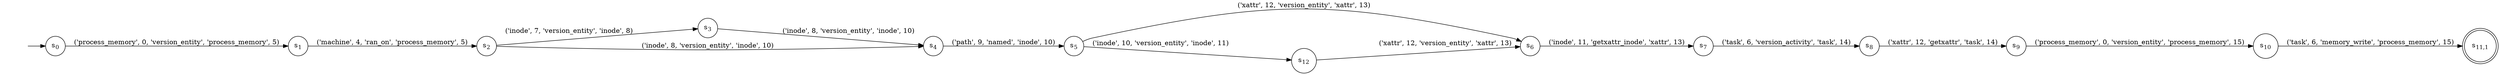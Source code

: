 digraph DFA {
    rankdir = LR;
    I [style = invis];
    I -> S0;
    S0 [label = <s<sub>0</sub>>, shape = circle];
    S1 [label = <s<sub>1</sub>>, shape = circle];
    S2 [label = <s<sub>2</sub>>, shape = circle];
    S3 [label = <s<sub>3</sub>>, shape = circle];
    S4 [label = <s<sub>4</sub>>, shape = circle];
    S5 [label = <s<sub>5</sub>>, shape = circle];
    S6 [label = <s<sub>6</sub>>, shape = circle];
    S7 [label = <s<sub>7</sub>>, shape = circle];
    S8 [label = <s<sub>8</sub>>, shape = circle];
    S9 [label = <s<sub>9</sub>>, shape = circle];
    S10 [label = <s<sub>10</sub>>, shape = circle];
    S11 [label = <s<sub>11,1</sub>>, shape = circle, peripheries = 2];
    S10 -> S11 [label = "('task', 6, 'memory_write', 'process_memory', 15)"];
    S9 -> S10 [label = "('process_memory', 0, 'version_entity', 'process_memory', 15)"];
    S8 -> S9 [label = "('xattr', 12, 'getxattr', 'task', 14)"];
    S7 -> S8 [label = "('task', 6, 'version_activity', 'task', 14)"];
    S6 -> S7 [label = "('inode', 11, 'getxattr_inode', 'xattr', 13)"];
    S5 -> S6 [label = "('xattr', 12, 'version_entity', 'xattr', 13)"];
    S12 [label = <s<sub>12</sub>>, shape = circle];
    S12 -> S6 [label = "('xattr', 12, 'version_entity', 'xattr', 13)"];
    S5 -> S12 [label = "('inode', 10, 'version_entity', 'inode', 11)"];
    S4 -> S5 [label = "('path', 9, 'named', 'inode', 10)"];
    S3 -> S4 [label = "('inode', 8, 'version_entity', 'inode', 10)"];
    S2 -> S3 [label = "('inode', 7, 'version_entity', 'inode', 8)"];
    S2 -> S4 [label = "('inode', 8, 'version_entity', 'inode', 10)"];
    S1 -> S2 [label = "('machine', 4, 'ran_on', 'process_memory', 5)"];
    S0 -> S1 [label = "('process_memory', 0, 'version_entity', 'process_memory', 5)"];
}
